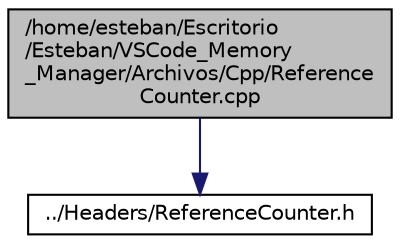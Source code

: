digraph "/home/esteban/Escritorio/Esteban/VSCode_Memory_Manager/Archivos/Cpp/ReferenceCounter.cpp"
{
  edge [fontname="Helvetica",fontsize="10",labelfontname="Helvetica",labelfontsize="10"];
  node [fontname="Helvetica",fontsize="10",shape=record];
  Node0 [label="/home/esteban/Escritorio\l/Esteban/VSCode_Memory\l_Manager/Archivos/Cpp/Reference\lCounter.cpp",height=0.2,width=0.4,color="black", fillcolor="grey75", style="filled", fontcolor="black"];
  Node0 -> Node1 [color="midnightblue",fontsize="10",style="solid",fontname="Helvetica"];
  Node1 [label="../Headers/ReferenceCounter.h",height=0.2,width=0.4,color="black", fillcolor="white", style="filled",URL="$_reference_counter_8h.html"];
}
